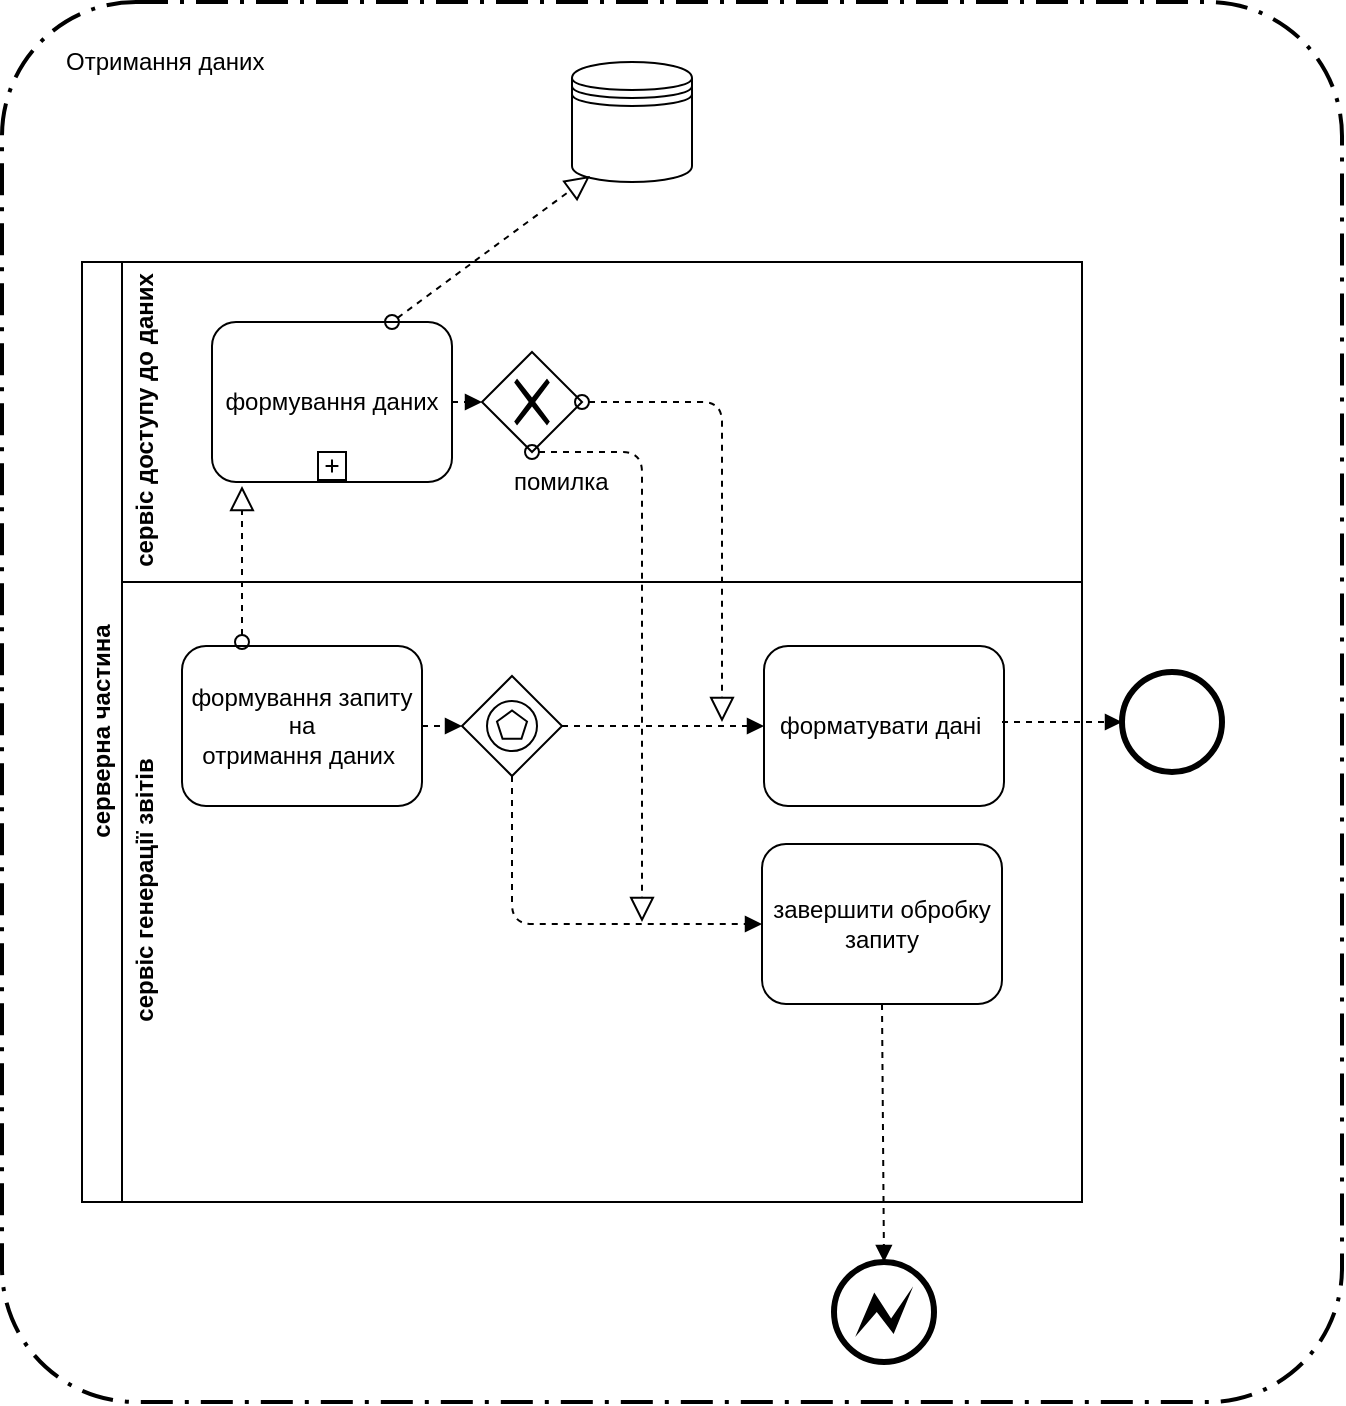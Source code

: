 <mxfile version="10.6.7" type="device"><diagram id="a2cZBfNZsX96YQFOxic9" name="Page-1"><mxGraphModel dx="1394" dy="1911" grid="1" gridSize="10" guides="1" tooltips="1" connect="1" arrows="1" fold="1" page="1" pageScale="1" pageWidth="850" pageHeight="1100" math="0" shadow="0"><root><mxCell id="0"/><mxCell id="1" parent="0"/><mxCell id="fp0kCOxVxJJFO6XowkYL-42" value="" style="rounded=1;arcSize=10;dashed=1;strokeColor=#000000;fillColor=none;gradientColor=none;dashPattern=8 3 1 3;strokeWidth=2;" vertex="1" parent="1"><mxGeometry x="320" y="-110" width="670" height="700" as="geometry"/></mxCell><mxCell id="fp0kCOxVxJJFO6XowkYL-1" value="формування даних" style="shape=ext;rounded=1;html=1;whiteSpace=wrap;" vertex="1" parent="1"><mxGeometry x="425" y="50" width="120" height="80" as="geometry"/></mxCell><mxCell id="fp0kCOxVxJJFO6XowkYL-2" value="" style="shape=mxgraph.bpmn.shape;html=1;verticalLabelPosition=bottom;labelBackgroundColor=#ffffff;verticalAlign=top;align=center;perimeter=rhombusPerimeter;background=gateway;outlineConnect=0;outline=none;symbol=exclusiveGw;" vertex="1" parent="1"><mxGeometry x="560" y="65" width="50" height="50" as="geometry"/></mxCell><mxCell id="fp0kCOxVxJJFO6XowkYL-3" value="" style="endArrow=block;endFill=1;endSize=6;html=1;dashed=1;strokeColor=#000000;exitX=1;exitY=0.5;exitDx=0;exitDy=0;entryX=0;entryY=0.5;entryDx=0;entryDy=0;" edge="1" parent="1" source="fp0kCOxVxJJFO6XowkYL-1" target="fp0kCOxVxJJFO6XowkYL-2"><mxGeometry width="100" relative="1" as="geometry"><mxPoint x="570" y="20" as="sourcePoint"/><mxPoint x="670" y="20" as="targetPoint"/></mxGeometry></mxCell><mxCell id="fp0kCOxVxJJFO6XowkYL-4" value="" style="startArrow=oval;startFill=0;startSize=7;endArrow=block;endFill=0;endSize=10;dashed=1;html=1;strokeColor=#000000;exitX=1;exitY=0.5;exitDx=0;exitDy=0;" edge="1" parent="1" source="fp0kCOxVxJJFO6XowkYL-2"><mxGeometry width="100" relative="1" as="geometry"><mxPoint x="560" y="70" as="sourcePoint"/><mxPoint x="680" y="250" as="targetPoint"/><Array as="points"><mxPoint x="610" y="90"/><mxPoint x="680" y="90"/></Array></mxGeometry></mxCell><mxCell id="fp0kCOxVxJJFO6XowkYL-5" value="" style="startArrow=oval;startFill=0;startSize=7;endArrow=block;endFill=0;endSize=10;dashed=1;html=1;strokeColor=#000000;exitX=0.5;exitY=1;exitDx=0;exitDy=0;" edge="1" parent="1" source="fp0kCOxVxJJFO6XowkYL-2"><mxGeometry width="100" relative="1" as="geometry"><mxPoint x="480" y="120" as="sourcePoint"/><mxPoint x="640" y="350" as="targetPoint"/><Array as="points"><mxPoint x="640" y="115"/></Array></mxGeometry></mxCell><mxCell id="fp0kCOxVxJJFO6XowkYL-11" value="формування запиту на &lt;br&gt;отримання даних&amp;nbsp;" style="shape=ext;rounded=1;html=1;whiteSpace=wrap;" vertex="1" parent="1"><mxGeometry x="410" y="212" width="120" height="80" as="geometry"/></mxCell><mxCell id="fp0kCOxVxJJFO6XowkYL-12" value="форматувати дані&amp;nbsp;" style="shape=ext;rounded=1;html=1;whiteSpace=wrap;" vertex="1" parent="1"><mxGeometry x="701" y="212" width="120" height="80" as="geometry"/></mxCell><mxCell id="fp0kCOxVxJJFO6XowkYL-13" value="" style="shape=mxgraph.bpmn.shape;html=1;verticalLabelPosition=bottom;labelBackgroundColor=#ffffff;verticalAlign=top;align=center;perimeter=rhombusPerimeter;background=gateway;outlineConnect=0;outline=eventInt;symbol=multiple;" vertex="1" parent="1"><mxGeometry x="550" y="227" width="50" height="50" as="geometry"/></mxCell><mxCell id="fp0kCOxVxJJFO6XowkYL-14" value="завершити обробку запиту" style="shape=ext;rounded=1;html=1;whiteSpace=wrap;" vertex="1" parent="1"><mxGeometry x="700" y="311" width="120" height="80" as="geometry"/></mxCell><mxCell id="fp0kCOxVxJJFO6XowkYL-15" value="" style="endArrow=block;endFill=1;endSize=6;html=1;dashed=1;strokeColor=#000000;exitX=1;exitY=0.5;exitDx=0;exitDy=0;entryX=0;entryY=0.5;entryDx=0;entryDy=0;" edge="1" parent="1" source="fp0kCOxVxJJFO6XowkYL-11" target="fp0kCOxVxJJFO6XowkYL-13"><mxGeometry width="100" relative="1" as="geometry"><mxPoint x="460" y="200" as="sourcePoint"/><mxPoint x="560" y="200" as="targetPoint"/></mxGeometry></mxCell><mxCell id="fp0kCOxVxJJFO6XowkYL-16" value="" style="endArrow=block;endFill=1;endSize=6;html=1;dashed=1;strokeColor=#000000;entryX=0;entryY=0.5;entryDx=0;entryDy=0;exitX=1;exitY=0.5;exitDx=0;exitDy=0;" edge="1" parent="1" source="fp0kCOxVxJJFO6XowkYL-13" target="fp0kCOxVxJJFO6XowkYL-12"><mxGeometry width="100" relative="1" as="geometry"><mxPoint x="410" y="190" as="sourcePoint"/><mxPoint x="510" y="190" as="targetPoint"/></mxGeometry></mxCell><mxCell id="fp0kCOxVxJJFO6XowkYL-17" value="" style="endArrow=block;endFill=1;endSize=6;html=1;dashed=1;strokeColor=#000000;exitX=0.5;exitY=1;exitDx=0;exitDy=0;entryX=0;entryY=0.5;entryDx=0;entryDy=0;" edge="1" parent="1" source="fp0kCOxVxJJFO6XowkYL-13" target="fp0kCOxVxJJFO6XowkYL-14"><mxGeometry width="100" relative="1" as="geometry"><mxPoint x="530" y="150" as="sourcePoint"/><mxPoint x="640" y="-30" as="targetPoint"/><Array as="points"><mxPoint x="575" y="351"/></Array></mxGeometry></mxCell><mxCell id="fp0kCOxVxJJFO6XowkYL-19" value="" style="endArrow=block;endFill=1;endSize=6;html=1;dashed=1;strokeColor=#000000;exitX=0.5;exitY=1;exitDx=0;exitDy=0;entryX=0.5;entryY=0;entryDx=0;entryDy=0;" edge="1" parent="1" source="fp0kCOxVxJJFO6XowkYL-14" target="fp0kCOxVxJJFO6XowkYL-33"><mxGeometry width="100" relative="1" as="geometry"><mxPoint x="640" y="380" as="sourcePoint"/><mxPoint x="689" y="410" as="targetPoint"/></mxGeometry></mxCell><mxCell id="fp0kCOxVxJJFO6XowkYL-21" value="" style="endArrow=block;endFill=1;endSize=6;html=1;dashed=1;strokeColor=#000000;entryX=0;entryY=0.5;entryDx=0;entryDy=0;" edge="1" parent="1" target="fp0kCOxVxJJFO6XowkYL-30"><mxGeometry width="100" relative="1" as="geometry"><mxPoint x="820" y="250" as="sourcePoint"/><mxPoint x="769" y="250" as="targetPoint"/></mxGeometry></mxCell><mxCell id="fp0kCOxVxJJFO6XowkYL-24" value="" style="startArrow=oval;startFill=0;startSize=7;endArrow=block;endFill=0;endSize=10;dashed=1;html=1;strokeColor=#000000;entryX=0.125;entryY=1.025;entryDx=0;entryDy=0;entryPerimeter=0;" edge="1" parent="1" target="fp0kCOxVxJJFO6XowkYL-1"><mxGeometry width="100" relative="1" as="geometry"><mxPoint x="440" y="210" as="sourcePoint"/><mxPoint x="440" y="70" as="targetPoint"/></mxGeometry></mxCell><mxCell id="fp0kCOxVxJJFO6XowkYL-28" value="серверна частина" style="swimlane;html=1;horizontal=0;startSize=20;" vertex="1" parent="1"><mxGeometry x="360" y="20" width="500" height="470" as="geometry"/></mxCell><mxCell id="fp0kCOxVxJJFO6XowkYL-30" value="" style="shape=mxgraph.bpmn.shape;html=1;verticalLabelPosition=bottom;labelBackgroundColor=#ffffff;verticalAlign=top;align=center;perimeter=ellipsePerimeter;outlineConnect=0;outline=end;symbol=general;" vertex="1" parent="fp0kCOxVxJJFO6XowkYL-28"><mxGeometry x="520" y="205" width="50" height="50" as="geometry"/></mxCell><mxCell id="fp0kCOxVxJJFO6XowkYL-37" value="помилка" style="text;html=1;resizable=0;points=[];autosize=1;align=left;verticalAlign=top;spacingTop=-4;" vertex="1" parent="fp0kCOxVxJJFO6XowkYL-28"><mxGeometry x="214" y="100" width="60" height="20" as="geometry"/></mxCell><mxCell id="fp0kCOxVxJJFO6XowkYL-40" value="сервіс генерації звітів" style="swimlane;html=1;horizontal=0;swimlaneLine=0;" vertex="1" parent="fp0kCOxVxJJFO6XowkYL-28"><mxGeometry x="20" y="160" width="480" height="310" as="geometry"/></mxCell><mxCell id="fp0kCOxVxJJFO6XowkYL-34" value="" style="shape=datastore;whiteSpace=wrap;html=1;" vertex="1" parent="1"><mxGeometry x="605" y="-80" width="60" height="60" as="geometry"/></mxCell><mxCell id="fp0kCOxVxJJFO6XowkYL-35" value="сервіс доступу до даних" style="swimlane;html=1;horizontal=0;swimlaneLine=0;" vertex="1" parent="1"><mxGeometry x="380" y="20" width="480" height="160" as="geometry"/></mxCell><mxCell id="fp0kCOxVxJJFO6XowkYL-33" value="" style="shape=mxgraph.bpmn.shape;html=1;verticalLabelPosition=bottom;labelBackgroundColor=#ffffff;verticalAlign=top;align=center;perimeter=ellipsePerimeter;outlineConnect=0;outline=end;symbol=error;" vertex="1" parent="1"><mxGeometry x="736" y="520" width="50" height="50" as="geometry"/></mxCell><mxCell id="fp0kCOxVxJJFO6XowkYL-39" value="" style="startArrow=oval;startFill=0;startSize=7;endArrow=block;endFill=0;endSize=10;dashed=1;html=1;exitX=0.75;exitY=0;exitDx=0;exitDy=0;entryX=0.15;entryY=0.95;entryDx=0;entryDy=0;entryPerimeter=0;" edge="1" parent="1" source="fp0kCOxVxJJFO6XowkYL-1" target="fp0kCOxVxJJFO6XowkYL-34"><mxGeometry width="100" relative="1" as="geometry"><mxPoint x="160" y="270" as="sourcePoint"/><mxPoint x="260" y="270" as="targetPoint"/></mxGeometry></mxCell><mxCell id="fp0kCOxVxJJFO6XowkYL-43" value="Отримання даних" style="text;html=1;resizable=0;points=[];autosize=1;align=left;verticalAlign=top;spacingTop=-4;" vertex="1" parent="1"><mxGeometry x="350" y="-90" width="110" height="20" as="geometry"/></mxCell><mxCell id="fp0kCOxVxJJFO6XowkYL-46" value="" style="html=1;shape=plus;outlineConnect=0;" vertex="1" parent="1"><mxGeometry x="478" y="115" width="14" height="14" as="geometry"><mxPoint x="-7" y="-14" as="offset"/></mxGeometry></mxCell></root></mxGraphModel></diagram></mxfile>
